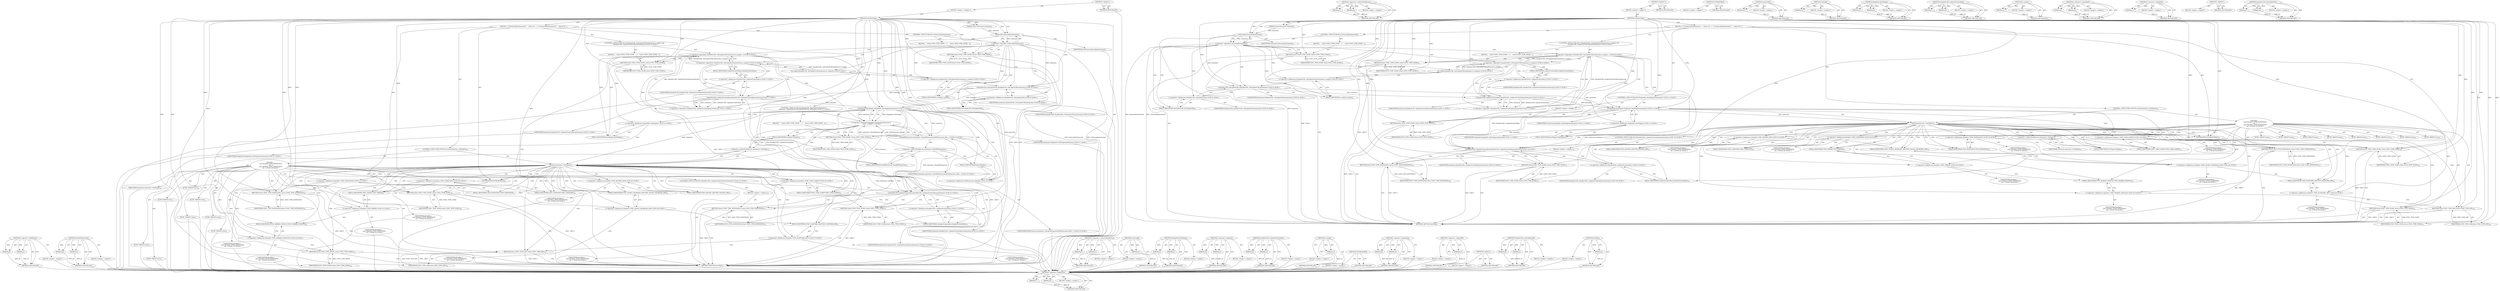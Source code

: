digraph "GetType" {
vulnerable_141 [label=<(METHOD,&lt;operator&gt;.fieldAccess)>];
vulnerable_142 [label=<(PARAM,p1)>];
vulnerable_143 [label=<(PARAM,p2)>];
vulnerable_144 [label=<(BLOCK,&lt;empty&gt;,&lt;empty&gt;)>];
vulnerable_145 [label=<(METHOD_RETURN,ANY)>];
vulnerable_165 [label=<(METHOD,&lt;operator&gt;.indirectFieldAccess)>];
vulnerable_166 [label=<(PARAM,p1)>];
vulnerable_167 [label=<(PARAM,p2)>];
vulnerable_168 [label=<(BLOCK,&lt;empty&gt;,&lt;empty&gt;)>];
vulnerable_169 [label=<(METHOD_RETURN,ANY)>];
vulnerable_6 [label=<(METHOD,&lt;global&gt;)<SUB>1</SUB>>];
vulnerable_7 [label=<(BLOCK,&lt;empty&gt;,&lt;empty&gt;)<SUB>1</SUB>>];
vulnerable_8 [label=<(METHOD,GetSyncType)<SUB>1</SUB>>];
vulnerable_9 [label=<(PARAM,const Extension* extension)<SUB>1</SUB>>];
vulnerable_10 [label=<(BLOCK,{
  if (!IsSyncable(extension)) {
    return SY...,{
  if (!IsSyncable(extension)) {
    return SY...)<SUB>1</SUB>>];
vulnerable_11 [label=<(CONTROL_STRUCTURE,IF,if (!IsSyncable(extension)))<SUB>2</SUB>>];
vulnerable_12 [label=<(&lt;operator&gt;.logicalNot,!IsSyncable(extension))<SUB>2</SUB>>];
vulnerable_13 [label=<(IsSyncable,IsSyncable(extension))<SUB>2</SUB>>];
vulnerable_14 [label=<(IDENTIFIER,extension,IsSyncable(extension))<SUB>2</SUB>>];
vulnerable_15 [label=<(BLOCK,{
    return SYNC_TYPE_NONE;
  },{
    return SYNC_TYPE_NONE;
  })<SUB>2</SUB>>];
vulnerable_16 [label=<(RETURN,return SYNC_TYPE_NONE;,return SYNC_TYPE_NONE;)<SUB>3</SUB>>];
vulnerable_17 [label=<(IDENTIFIER,SYNC_TYPE_NONE,return SYNC_TYPE_NONE;)<SUB>3</SUB>>];
vulnerable_18 [label="<(CONTROL_STRUCTURE,IF,if (!ManifestURL::GetUpdateURL(extension).is_empty() &amp;&amp;
      !ManifestURL::UpdatesFromGallery(extension)))<SUB>6</SUB>>"];
vulnerable_19 [label="<(&lt;operator&gt;.logicalAnd,!ManifestURL::GetUpdateURL(extension).is_empty(...)<SUB>6</SUB>>"];
vulnerable_20 [label="<(&lt;operator&gt;.logicalNot,!ManifestURL::GetUpdateURL(extension).is_empty())<SUB>6</SUB>>"];
vulnerable_21 [label="<(is_empty,ManifestURL::GetUpdateURL(extension).is_empty())<SUB>6</SUB>>"];
vulnerable_22 [label="<(&lt;operator&gt;.fieldAccess,ManifestURL::GetUpdateURL(extension).is_empty)<SUB>6</SUB>>"];
vulnerable_23 [label="<(ManifestURL.GetUpdateURL,ManifestURL::GetUpdateURL(extension))<SUB>6</SUB>>"];
vulnerable_24 [label="<(&lt;operator&gt;.fieldAccess,ManifestURL::GetUpdateURL)<SUB>6</SUB>>"];
vulnerable_25 [label="<(IDENTIFIER,ManifestURL,ManifestURL::GetUpdateURL(extension))<SUB>6</SUB>>"];
vulnerable_26 [label=<(FIELD_IDENTIFIER,GetUpdateURL,GetUpdateURL)<SUB>6</SUB>>];
vulnerable_27 [label="<(IDENTIFIER,extension,ManifestURL::GetUpdateURL(extension))<SUB>6</SUB>>"];
vulnerable_28 [label=<(FIELD_IDENTIFIER,is_empty,is_empty)<SUB>6</SUB>>];
vulnerable_29 [label="<(&lt;operator&gt;.logicalNot,!ManifestURL::UpdatesFromGallery(extension))<SUB>7</SUB>>"];
vulnerable_30 [label="<(ManifestURL.UpdatesFromGallery,ManifestURL::UpdatesFromGallery(extension))<SUB>7</SUB>>"];
vulnerable_31 [label="<(&lt;operator&gt;.fieldAccess,ManifestURL::UpdatesFromGallery)<SUB>7</SUB>>"];
vulnerable_32 [label="<(IDENTIFIER,ManifestURL,ManifestURL::UpdatesFromGallery(extension))<SUB>7</SUB>>"];
vulnerable_33 [label=<(FIELD_IDENTIFIER,UpdatesFromGallery,UpdatesFromGallery)<SUB>7</SUB>>];
vulnerable_34 [label="<(IDENTIFIER,extension,ManifestURL::UpdatesFromGallery(extension))<SUB>7</SUB>>"];
vulnerable_35 [label=<(BLOCK,{
    return SYNC_TYPE_NONE;
  },{
    return SYNC_TYPE_NONE;
  })<SUB>7</SUB>>];
vulnerable_36 [label=<(RETURN,return SYNC_TYPE_NONE;,return SYNC_TYPE_NONE;)<SUB>8</SUB>>];
vulnerable_37 [label=<(IDENTIFIER,SYNC_TYPE_NONE,return SYNC_TYPE_NONE;)<SUB>8</SUB>>];
vulnerable_38 [label="<(CONTROL_STRUCTURE,IF,if (PluginInfo::HasPlugins(extension)))<SUB>11</SUB>>"];
vulnerable_39 [label="<(PluginInfo.HasPlugins,PluginInfo::HasPlugins(extension))<SUB>11</SUB>>"];
vulnerable_40 [label="<(&lt;operator&gt;.fieldAccess,PluginInfo::HasPlugins)<SUB>11</SUB>>"];
vulnerable_41 [label="<(IDENTIFIER,PluginInfo,PluginInfo::HasPlugins(extension))<SUB>11</SUB>>"];
vulnerable_42 [label=<(FIELD_IDENTIFIER,HasPlugins,HasPlugins)<SUB>11</SUB>>];
vulnerable_43 [label="<(IDENTIFIER,extension,PluginInfo::HasPlugins(extension))<SUB>11</SUB>>"];
vulnerable_44 [label=<(BLOCK,&lt;empty&gt;,&lt;empty&gt;)<SUB>12</SUB>>];
vulnerable_45 [label=<(RETURN,return SYNC_TYPE_NONE;,return SYNC_TYPE_NONE;)<SUB>12</SUB>>];
vulnerable_46 [label=<(IDENTIFIER,SYNC_TYPE_NONE,return SYNC_TYPE_NONE;)<SUB>12</SUB>>];
vulnerable_47 [label=<(CONTROL_STRUCTURE,SWITCH,switch(extension-&gt;GetType()))<SUB>14</SUB>>];
vulnerable_48 [label=<(GetType,extension-&gt;GetType())<SUB>14</SUB>>];
vulnerable_49 [label=<(&lt;operator&gt;.indirectFieldAccess,extension-&gt;GetType)<SUB>14</SUB>>];
vulnerable_50 [label=<(IDENTIFIER,extension,extension-&gt;GetType())<SUB>14</SUB>>];
vulnerable_51 [label=<(FIELD_IDENTIFIER,GetType,GetType)<SUB>14</SUB>>];
vulnerable_52 [label="<(BLOCK,{
     case Manifest::TYPE_EXTENSION:
      ret...,{
     case Manifest::TYPE_EXTENSION:
      ret...)<SUB>14</SUB>>"];
vulnerable_53 [label=<(JUMP_TARGET,case)<SUB>15</SUB>>];
vulnerable_54 [label="<(&lt;operator&gt;.fieldAccess,Manifest::TYPE_EXTENSION)<SUB>15</SUB>>"];
vulnerable_55 [label="<(IDENTIFIER,Manifest,{
     case Manifest::TYPE_EXTENSION:
      ret...)<SUB>15</SUB>>"];
vulnerable_56 [label=<(FIELD_IDENTIFIER,TYPE_EXTENSION,TYPE_EXTENSION)<SUB>15</SUB>>];
vulnerable_57 [label=<(RETURN,return SYNC_TYPE_EXTENSION;,return SYNC_TYPE_EXTENSION;)<SUB>16</SUB>>];
vulnerable_58 [label=<(IDENTIFIER,SYNC_TYPE_EXTENSION,return SYNC_TYPE_EXTENSION;)<SUB>16</SUB>>];
vulnerable_59 [label=<(JUMP_TARGET,case)<SUB>18</SUB>>];
vulnerable_60 [label="<(&lt;operator&gt;.fieldAccess,Manifest::TYPE_USER_SCRIPT)<SUB>18</SUB>>"];
vulnerable_61 [label="<(IDENTIFIER,Manifest,{
     case Manifest::TYPE_EXTENSION:
      ret...)<SUB>18</SUB>>"];
vulnerable_62 [label=<(FIELD_IDENTIFIER,TYPE_USER_SCRIPT,TYPE_USER_SCRIPT)<SUB>18</SUB>>];
vulnerable_63 [label="<(CONTROL_STRUCTURE,IF,if (ManifestURL::UpdatesFromGallery(extension)))<SUB>19</SUB>>"];
vulnerable_64 [label="<(ManifestURL.UpdatesFromGallery,ManifestURL::UpdatesFromGallery(extension))<SUB>19</SUB>>"];
vulnerable_65 [label="<(&lt;operator&gt;.fieldAccess,ManifestURL::UpdatesFromGallery)<SUB>19</SUB>>"];
vulnerable_66 [label="<(IDENTIFIER,ManifestURL,ManifestURL::UpdatesFromGallery(extension))<SUB>19</SUB>>"];
vulnerable_67 [label=<(FIELD_IDENTIFIER,UpdatesFromGallery,UpdatesFromGallery)<SUB>19</SUB>>];
vulnerable_68 [label="<(IDENTIFIER,extension,ManifestURL::UpdatesFromGallery(extension))<SUB>19</SUB>>"];
vulnerable_69 [label=<(BLOCK,&lt;empty&gt;,&lt;empty&gt;)<SUB>20</SUB>>];
vulnerable_70 [label=<(RETURN,return SYNC_TYPE_EXTENSION;,return SYNC_TYPE_EXTENSION;)<SUB>20</SUB>>];
vulnerable_71 [label=<(IDENTIFIER,SYNC_TYPE_EXTENSION,return SYNC_TYPE_EXTENSION;)<SUB>20</SUB>>];
vulnerable_72 [label=<(RETURN,return SYNC_TYPE_NONE;,return SYNC_TYPE_NONE;)<SUB>21</SUB>>];
vulnerable_73 [label=<(IDENTIFIER,SYNC_TYPE_NONE,return SYNC_TYPE_NONE;)<SUB>21</SUB>>];
vulnerable_74 [label=<(JUMP_TARGET,case)<SUB>23</SUB>>];
vulnerable_75 [label="<(&lt;operator&gt;.fieldAccess,Manifest::TYPE_HOSTED_APP)<SUB>23</SUB>>"];
vulnerable_76 [label="<(IDENTIFIER,Manifest,{
     case Manifest::TYPE_EXTENSION:
      ret...)<SUB>23</SUB>>"];
vulnerable_77 [label=<(FIELD_IDENTIFIER,TYPE_HOSTED_APP,TYPE_HOSTED_APP)<SUB>23</SUB>>];
vulnerable_78 [label=<(JUMP_TARGET,case)<SUB>24</SUB>>];
vulnerable_79 [label="<(&lt;operator&gt;.fieldAccess,Manifest::TYPE_LEGACY_PACKAGED_APP)<SUB>24</SUB>>"];
vulnerable_80 [label="<(IDENTIFIER,Manifest,{
     case Manifest::TYPE_EXTENSION:
      ret...)<SUB>24</SUB>>"];
vulnerable_81 [label=<(FIELD_IDENTIFIER,TYPE_LEGACY_PACKAGED_APP,TYPE_LEGACY_PACKAGED_APP)<SUB>24</SUB>>];
vulnerable_82 [label=<(JUMP_TARGET,case)<SUB>25</SUB>>];
vulnerable_83 [label="<(&lt;operator&gt;.fieldAccess,Manifest::TYPE_PLATFORM_APP)<SUB>25</SUB>>"];
vulnerable_84 [label="<(IDENTIFIER,Manifest,{
     case Manifest::TYPE_EXTENSION:
      ret...)<SUB>25</SUB>>"];
vulnerable_85 [label=<(FIELD_IDENTIFIER,TYPE_PLATFORM_APP,TYPE_PLATFORM_APP)<SUB>25</SUB>>];
vulnerable_86 [label=<(RETURN,return SYNC_TYPE_APP;,return SYNC_TYPE_APP;)<SUB>26</SUB>>];
vulnerable_87 [label=<(IDENTIFIER,SYNC_TYPE_APP,return SYNC_TYPE_APP;)<SUB>26</SUB>>];
vulnerable_88 [label=<(JUMP_TARGET,case)<SUB>28</SUB>>];
vulnerable_89 [label="<(&lt;operator&gt;.fieldAccess,Manifest::TYPE_UNKNOWN)<SUB>28</SUB>>"];
vulnerable_90 [label="<(IDENTIFIER,Manifest,{
     case Manifest::TYPE_EXTENSION:
      ret...)<SUB>28</SUB>>"];
vulnerable_91 [label=<(FIELD_IDENTIFIER,TYPE_UNKNOWN,TYPE_UNKNOWN)<SUB>28</SUB>>];
vulnerable_92 [label=<(JUMP_TARGET,case)<SUB>29</SUB>>];
vulnerable_93 [label="<(&lt;operator&gt;.fieldAccess,Manifest::TYPE_THEME)<SUB>29</SUB>>"];
vulnerable_94 [label="<(IDENTIFIER,Manifest,{
     case Manifest::TYPE_EXTENSION:
      ret...)<SUB>29</SUB>>"];
vulnerable_95 [label=<(FIELD_IDENTIFIER,TYPE_THEME,TYPE_THEME)<SUB>29</SUB>>];
vulnerable_96 [label=<(JUMP_TARGET,case)<SUB>30</SUB>>];
vulnerable_97 [label="<(&lt;operator&gt;.fieldAccess,Manifest::TYPE_SHARED_MODULE)<SUB>30</SUB>>"];
vulnerable_98 [label="<(IDENTIFIER,Manifest,{
     case Manifest::TYPE_EXTENSION:
      ret...)<SUB>30</SUB>>"];
vulnerable_99 [label=<(FIELD_IDENTIFIER,TYPE_SHARED_MODULE,TYPE_SHARED_MODULE)<SUB>30</SUB>>];
vulnerable_100 [label=<(RETURN,return SYNC_TYPE_NONE;,return SYNC_TYPE_NONE;)<SUB>31</SUB>>];
vulnerable_101 [label=<(IDENTIFIER,SYNC_TYPE_NONE,return SYNC_TYPE_NONE;)<SUB>31</SUB>>];
vulnerable_102 [label=<(NOTREACHED,NOTREACHED())<SUB>33</SUB>>];
vulnerable_103 [label=<(RETURN,return SYNC_TYPE_NONE;,return SYNC_TYPE_NONE;)<SUB>34</SUB>>];
vulnerable_104 [label=<(IDENTIFIER,SYNC_TYPE_NONE,return SYNC_TYPE_NONE;)<SUB>34</SUB>>];
vulnerable_105 [label=<(METHOD_RETURN,SyncType)<SUB>1</SUB>>];
vulnerable_107 [label=<(METHOD_RETURN,ANY)<SUB>1</SUB>>];
vulnerable_170 [label=<(METHOD,NOTREACHED)>];
vulnerable_171 [label=<(BLOCK,&lt;empty&gt;,&lt;empty&gt;)>];
vulnerable_172 [label=<(METHOD_RETURN,ANY)>];
vulnerable_128 [label=<(METHOD,IsSyncable)>];
vulnerable_129 [label=<(PARAM,p1)>];
vulnerable_130 [label=<(BLOCK,&lt;empty&gt;,&lt;empty&gt;)>];
vulnerable_131 [label=<(METHOD_RETURN,ANY)>];
vulnerable_161 [label=<(METHOD,GetType)>];
vulnerable_162 [label=<(PARAM,p1)>];
vulnerable_163 [label=<(BLOCK,&lt;empty&gt;,&lt;empty&gt;)>];
vulnerable_164 [label=<(METHOD_RETURN,ANY)>];
vulnerable_156 [label=<(METHOD,PluginInfo.HasPlugins)>];
vulnerable_157 [label=<(PARAM,p1)>];
vulnerable_158 [label=<(PARAM,p2)>];
vulnerable_159 [label=<(BLOCK,&lt;empty&gt;,&lt;empty&gt;)>];
vulnerable_160 [label=<(METHOD_RETURN,ANY)>];
vulnerable_151 [label=<(METHOD,ManifestURL.UpdatesFromGallery)>];
vulnerable_152 [label=<(PARAM,p1)>];
vulnerable_153 [label=<(PARAM,p2)>];
vulnerable_154 [label=<(BLOCK,&lt;empty&gt;,&lt;empty&gt;)>];
vulnerable_155 [label=<(METHOD_RETURN,ANY)>];
vulnerable_137 [label=<(METHOD,is_empty)>];
vulnerable_138 [label=<(PARAM,p1)>];
vulnerable_139 [label=<(BLOCK,&lt;empty&gt;,&lt;empty&gt;)>];
vulnerable_140 [label=<(METHOD_RETURN,ANY)>];
vulnerable_132 [label=<(METHOD,&lt;operator&gt;.logicalAnd)>];
vulnerable_133 [label=<(PARAM,p1)>];
vulnerable_134 [label=<(PARAM,p2)>];
vulnerable_135 [label=<(BLOCK,&lt;empty&gt;,&lt;empty&gt;)>];
vulnerable_136 [label=<(METHOD_RETURN,ANY)>];
vulnerable_124 [label=<(METHOD,&lt;operator&gt;.logicalNot)>];
vulnerable_125 [label=<(PARAM,p1)>];
vulnerable_126 [label=<(BLOCK,&lt;empty&gt;,&lt;empty&gt;)>];
vulnerable_127 [label=<(METHOD_RETURN,ANY)>];
vulnerable_118 [label=<(METHOD,&lt;global&gt;)<SUB>1</SUB>>];
vulnerable_119 [label=<(BLOCK,&lt;empty&gt;,&lt;empty&gt;)>];
vulnerable_120 [label=<(METHOD_RETURN,ANY)>];
vulnerable_146 [label=<(METHOD,ManifestURL.GetUpdateURL)>];
vulnerable_147 [label=<(PARAM,p1)>];
vulnerable_148 [label=<(PARAM,p2)>];
vulnerable_149 [label=<(BLOCK,&lt;empty&gt;,&lt;empty&gt;)>];
vulnerable_150 [label=<(METHOD_RETURN,ANY)>];
fixed_149 [label=<(METHOD,&lt;operator&gt;.fieldAccess)>];
fixed_150 [label=<(PARAM,p1)>];
fixed_151 [label=<(PARAM,p2)>];
fixed_152 [label=<(BLOCK,&lt;empty&gt;,&lt;empty&gt;)>];
fixed_153 [label=<(METHOD_RETURN,ANY)>];
fixed_174 [label=<(METHOD,HasAPIPermission)>];
fixed_175 [label=<(PARAM,p1)>];
fixed_176 [label=<(PARAM,p2)>];
fixed_177 [label=<(BLOCK,&lt;empty&gt;,&lt;empty&gt;)>];
fixed_178 [label=<(METHOD_RETURN,ANY)>];
fixed_6 [label=<(METHOD,&lt;global&gt;)<SUB>1</SUB>>];
fixed_7 [label=<(BLOCK,&lt;empty&gt;,&lt;empty&gt;)<SUB>1</SUB>>];
fixed_8 [label=<(METHOD,GetSyncType)<SUB>1</SUB>>];
fixed_9 [label=<(PARAM,const Extension* extension)<SUB>1</SUB>>];
fixed_10 [label=<(BLOCK,{
  if (!IsSyncable(extension)) {
    return SY...,{
  if (!IsSyncable(extension)) {
    return SY...)<SUB>1</SUB>>];
fixed_11 [label=<(CONTROL_STRUCTURE,IF,if (!IsSyncable(extension)))<SUB>2</SUB>>];
fixed_12 [label=<(&lt;operator&gt;.logicalNot,!IsSyncable(extension))<SUB>2</SUB>>];
fixed_13 [label=<(IsSyncable,IsSyncable(extension))<SUB>2</SUB>>];
fixed_14 [label=<(IDENTIFIER,extension,IsSyncable(extension))<SUB>2</SUB>>];
fixed_15 [label=<(BLOCK,{
    return SYNC_TYPE_NONE;
  },{
    return SYNC_TYPE_NONE;
  })<SUB>2</SUB>>];
fixed_16 [label=<(RETURN,return SYNC_TYPE_NONE;,return SYNC_TYPE_NONE;)<SUB>3</SUB>>];
fixed_17 [label=<(IDENTIFIER,SYNC_TYPE_NONE,return SYNC_TYPE_NONE;)<SUB>3</SUB>>];
fixed_18 [label="<(CONTROL_STRUCTURE,IF,if (!ManifestURL::GetUpdateURL(extension).is_empty() &amp;&amp;
      !ManifestURL::UpdatesFromGallery(extension)))<SUB>6</SUB>>"];
fixed_19 [label="<(&lt;operator&gt;.logicalAnd,!ManifestURL::GetUpdateURL(extension).is_empty(...)<SUB>6</SUB>>"];
fixed_20 [label="<(&lt;operator&gt;.logicalNot,!ManifestURL::GetUpdateURL(extension).is_empty())<SUB>6</SUB>>"];
fixed_21 [label="<(is_empty,ManifestURL::GetUpdateURL(extension).is_empty())<SUB>6</SUB>>"];
fixed_22 [label="<(&lt;operator&gt;.fieldAccess,ManifestURL::GetUpdateURL(extension).is_empty)<SUB>6</SUB>>"];
fixed_23 [label="<(ManifestURL.GetUpdateURL,ManifestURL::GetUpdateURL(extension))<SUB>6</SUB>>"];
fixed_24 [label="<(&lt;operator&gt;.fieldAccess,ManifestURL::GetUpdateURL)<SUB>6</SUB>>"];
fixed_25 [label="<(IDENTIFIER,ManifestURL,ManifestURL::GetUpdateURL(extension))<SUB>6</SUB>>"];
fixed_26 [label=<(FIELD_IDENTIFIER,GetUpdateURL,GetUpdateURL)<SUB>6</SUB>>];
fixed_27 [label="<(IDENTIFIER,extension,ManifestURL::GetUpdateURL(extension))<SUB>6</SUB>>"];
fixed_28 [label=<(FIELD_IDENTIFIER,is_empty,is_empty)<SUB>6</SUB>>];
fixed_29 [label="<(&lt;operator&gt;.logicalNot,!ManifestURL::UpdatesFromGallery(extension))<SUB>7</SUB>>"];
fixed_30 [label="<(ManifestURL.UpdatesFromGallery,ManifestURL::UpdatesFromGallery(extension))<SUB>7</SUB>>"];
fixed_31 [label="<(&lt;operator&gt;.fieldAccess,ManifestURL::UpdatesFromGallery)<SUB>7</SUB>>"];
fixed_32 [label="<(IDENTIFIER,ManifestURL,ManifestURL::UpdatesFromGallery(extension))<SUB>7</SUB>>"];
fixed_33 [label=<(FIELD_IDENTIFIER,UpdatesFromGallery,UpdatesFromGallery)<SUB>7</SUB>>];
fixed_34 [label="<(IDENTIFIER,extension,ManifestURL::UpdatesFromGallery(extension))<SUB>7</SUB>>"];
fixed_35 [label=<(BLOCK,{
    return SYNC_TYPE_NONE;
  },{
    return SYNC_TYPE_NONE;
  })<SUB>7</SUB>>];
fixed_36 [label=<(RETURN,return SYNC_TYPE_NONE;,return SYNC_TYPE_NONE;)<SUB>8</SUB>>];
fixed_37 [label=<(IDENTIFIER,SYNC_TYPE_NONE,return SYNC_TYPE_NONE;)<SUB>8</SUB>>];
fixed_38 [label="<(CONTROL_STRUCTURE,IF,if (PluginInfo::HasPlugins(extension) ||
      extension-&gt;HasAPIPermission(APIPermission::kPlugin)))<SUB>11</SUB>>"];
fixed_39 [label="<(&lt;operator&gt;.logicalOr,PluginInfo::HasPlugins(extension) ||
      exte...)<SUB>11</SUB>>"];
fixed_40 [label="<(PluginInfo.HasPlugins,PluginInfo::HasPlugins(extension))<SUB>11</SUB>>"];
fixed_41 [label="<(&lt;operator&gt;.fieldAccess,PluginInfo::HasPlugins)<SUB>11</SUB>>"];
fixed_42 [label="<(IDENTIFIER,PluginInfo,PluginInfo::HasPlugins(extension))<SUB>11</SUB>>"];
fixed_43 [label=<(FIELD_IDENTIFIER,HasPlugins,HasPlugins)<SUB>11</SUB>>];
fixed_44 [label="<(IDENTIFIER,extension,PluginInfo::HasPlugins(extension))<SUB>11</SUB>>"];
fixed_45 [label="<(HasAPIPermission,extension-&gt;HasAPIPermission(APIPermission::kPlu...)<SUB>12</SUB>>"];
fixed_46 [label=<(&lt;operator&gt;.indirectFieldAccess,extension-&gt;HasAPIPermission)<SUB>12</SUB>>];
fixed_47 [label="<(IDENTIFIER,extension,extension-&gt;HasAPIPermission(APIPermission::kPlu...)<SUB>12</SUB>>"];
fixed_48 [label=<(FIELD_IDENTIFIER,HasAPIPermission,HasAPIPermission)<SUB>12</SUB>>];
fixed_49 [label="<(&lt;operator&gt;.fieldAccess,APIPermission::kPlugin)<SUB>12</SUB>>"];
fixed_50 [label="<(IDENTIFIER,APIPermission,extension-&gt;HasAPIPermission(APIPermission::kPlu...)<SUB>12</SUB>>"];
fixed_51 [label=<(FIELD_IDENTIFIER,kPlugin,kPlugin)<SUB>12</SUB>>];
fixed_52 [label=<(BLOCK,{
     return SYNC_TYPE_NONE;
  },{
     return SYNC_TYPE_NONE;
  })<SUB>12</SUB>>];
fixed_53 [label=<(RETURN,return SYNC_TYPE_NONE;,return SYNC_TYPE_NONE;)<SUB>13</SUB>>];
fixed_54 [label=<(IDENTIFIER,SYNC_TYPE_NONE,return SYNC_TYPE_NONE;)<SUB>13</SUB>>];
fixed_55 [label=<(CONTROL_STRUCTURE,SWITCH,switch(extension-&gt;GetType()))<SUB>16</SUB>>];
fixed_56 [label=<(GetType,extension-&gt;GetType())<SUB>16</SUB>>];
fixed_57 [label=<(&lt;operator&gt;.indirectFieldAccess,extension-&gt;GetType)<SUB>16</SUB>>];
fixed_58 [label=<(IDENTIFIER,extension,extension-&gt;GetType())<SUB>16</SUB>>];
fixed_59 [label=<(FIELD_IDENTIFIER,GetType,GetType)<SUB>16</SUB>>];
fixed_60 [label="<(BLOCK,{
     case Manifest::TYPE_EXTENSION:
      ret...,{
     case Manifest::TYPE_EXTENSION:
      ret...)<SUB>16</SUB>>"];
fixed_61 [label=<(JUMP_TARGET,case)<SUB>17</SUB>>];
fixed_62 [label="<(&lt;operator&gt;.fieldAccess,Manifest::TYPE_EXTENSION)<SUB>17</SUB>>"];
fixed_63 [label="<(IDENTIFIER,Manifest,{
     case Manifest::TYPE_EXTENSION:
      ret...)<SUB>17</SUB>>"];
fixed_64 [label=<(FIELD_IDENTIFIER,TYPE_EXTENSION,TYPE_EXTENSION)<SUB>17</SUB>>];
fixed_65 [label=<(RETURN,return SYNC_TYPE_EXTENSION;,return SYNC_TYPE_EXTENSION;)<SUB>18</SUB>>];
fixed_66 [label=<(IDENTIFIER,SYNC_TYPE_EXTENSION,return SYNC_TYPE_EXTENSION;)<SUB>18</SUB>>];
fixed_67 [label=<(JUMP_TARGET,case)<SUB>20</SUB>>];
fixed_68 [label="<(&lt;operator&gt;.fieldAccess,Manifest::TYPE_USER_SCRIPT)<SUB>20</SUB>>"];
fixed_69 [label="<(IDENTIFIER,Manifest,{
     case Manifest::TYPE_EXTENSION:
      ret...)<SUB>20</SUB>>"];
fixed_70 [label=<(FIELD_IDENTIFIER,TYPE_USER_SCRIPT,TYPE_USER_SCRIPT)<SUB>20</SUB>>];
fixed_71 [label="<(CONTROL_STRUCTURE,IF,if (ManifestURL::UpdatesFromGallery(extension)))<SUB>21</SUB>>"];
fixed_72 [label="<(ManifestURL.UpdatesFromGallery,ManifestURL::UpdatesFromGallery(extension))<SUB>21</SUB>>"];
fixed_73 [label="<(&lt;operator&gt;.fieldAccess,ManifestURL::UpdatesFromGallery)<SUB>21</SUB>>"];
fixed_74 [label="<(IDENTIFIER,ManifestURL,ManifestURL::UpdatesFromGallery(extension))<SUB>21</SUB>>"];
fixed_75 [label=<(FIELD_IDENTIFIER,UpdatesFromGallery,UpdatesFromGallery)<SUB>21</SUB>>];
fixed_76 [label="<(IDENTIFIER,extension,ManifestURL::UpdatesFromGallery(extension))<SUB>21</SUB>>"];
fixed_77 [label=<(BLOCK,&lt;empty&gt;,&lt;empty&gt;)<SUB>22</SUB>>];
fixed_78 [label=<(RETURN,return SYNC_TYPE_EXTENSION;,return SYNC_TYPE_EXTENSION;)<SUB>22</SUB>>];
fixed_79 [label=<(IDENTIFIER,SYNC_TYPE_EXTENSION,return SYNC_TYPE_EXTENSION;)<SUB>22</SUB>>];
fixed_80 [label=<(RETURN,return SYNC_TYPE_NONE;,return SYNC_TYPE_NONE;)<SUB>23</SUB>>];
fixed_81 [label=<(IDENTIFIER,SYNC_TYPE_NONE,return SYNC_TYPE_NONE;)<SUB>23</SUB>>];
fixed_82 [label=<(JUMP_TARGET,case)<SUB>25</SUB>>];
fixed_83 [label="<(&lt;operator&gt;.fieldAccess,Manifest::TYPE_HOSTED_APP)<SUB>25</SUB>>"];
fixed_84 [label="<(IDENTIFIER,Manifest,{
     case Manifest::TYPE_EXTENSION:
      ret...)<SUB>25</SUB>>"];
fixed_85 [label=<(FIELD_IDENTIFIER,TYPE_HOSTED_APP,TYPE_HOSTED_APP)<SUB>25</SUB>>];
fixed_86 [label=<(JUMP_TARGET,case)<SUB>26</SUB>>];
fixed_87 [label="<(&lt;operator&gt;.fieldAccess,Manifest::TYPE_LEGACY_PACKAGED_APP)<SUB>26</SUB>>"];
fixed_88 [label="<(IDENTIFIER,Manifest,{
     case Manifest::TYPE_EXTENSION:
      ret...)<SUB>26</SUB>>"];
fixed_89 [label=<(FIELD_IDENTIFIER,TYPE_LEGACY_PACKAGED_APP,TYPE_LEGACY_PACKAGED_APP)<SUB>26</SUB>>];
fixed_90 [label=<(JUMP_TARGET,case)<SUB>27</SUB>>];
fixed_91 [label="<(&lt;operator&gt;.fieldAccess,Manifest::TYPE_PLATFORM_APP)<SUB>27</SUB>>"];
fixed_92 [label="<(IDENTIFIER,Manifest,{
     case Manifest::TYPE_EXTENSION:
      ret...)<SUB>27</SUB>>"];
fixed_93 [label=<(FIELD_IDENTIFIER,TYPE_PLATFORM_APP,TYPE_PLATFORM_APP)<SUB>27</SUB>>];
fixed_94 [label=<(RETURN,return SYNC_TYPE_APP;,return SYNC_TYPE_APP;)<SUB>28</SUB>>];
fixed_95 [label=<(IDENTIFIER,SYNC_TYPE_APP,return SYNC_TYPE_APP;)<SUB>28</SUB>>];
fixed_96 [label=<(JUMP_TARGET,case)<SUB>30</SUB>>];
fixed_97 [label="<(&lt;operator&gt;.fieldAccess,Manifest::TYPE_UNKNOWN)<SUB>30</SUB>>"];
fixed_98 [label="<(IDENTIFIER,Manifest,{
     case Manifest::TYPE_EXTENSION:
      ret...)<SUB>30</SUB>>"];
fixed_99 [label=<(FIELD_IDENTIFIER,TYPE_UNKNOWN,TYPE_UNKNOWN)<SUB>30</SUB>>];
fixed_100 [label=<(JUMP_TARGET,case)<SUB>31</SUB>>];
fixed_101 [label="<(&lt;operator&gt;.fieldAccess,Manifest::TYPE_THEME)<SUB>31</SUB>>"];
fixed_102 [label="<(IDENTIFIER,Manifest,{
     case Manifest::TYPE_EXTENSION:
      ret...)<SUB>31</SUB>>"];
fixed_103 [label=<(FIELD_IDENTIFIER,TYPE_THEME,TYPE_THEME)<SUB>31</SUB>>];
fixed_104 [label=<(JUMP_TARGET,case)<SUB>32</SUB>>];
fixed_105 [label="<(&lt;operator&gt;.fieldAccess,Manifest::TYPE_SHARED_MODULE)<SUB>32</SUB>>"];
fixed_106 [label="<(IDENTIFIER,Manifest,{
     case Manifest::TYPE_EXTENSION:
      ret...)<SUB>32</SUB>>"];
fixed_107 [label=<(FIELD_IDENTIFIER,TYPE_SHARED_MODULE,TYPE_SHARED_MODULE)<SUB>32</SUB>>];
fixed_108 [label=<(RETURN,return SYNC_TYPE_NONE;,return SYNC_TYPE_NONE;)<SUB>33</SUB>>];
fixed_109 [label=<(IDENTIFIER,SYNC_TYPE_NONE,return SYNC_TYPE_NONE;)<SUB>33</SUB>>];
fixed_110 [label=<(NOTREACHED,NOTREACHED())<SUB>35</SUB>>];
fixed_111 [label=<(RETURN,return SYNC_TYPE_NONE;,return SYNC_TYPE_NONE;)<SUB>36</SUB>>];
fixed_112 [label=<(IDENTIFIER,SYNC_TYPE_NONE,return SYNC_TYPE_NONE;)<SUB>36</SUB>>];
fixed_113 [label=<(METHOD_RETURN,SyncType)<SUB>1</SUB>>];
fixed_115 [label=<(METHOD_RETURN,ANY)<SUB>1</SUB>>];
fixed_179 [label=<(METHOD,&lt;operator&gt;.indirectFieldAccess)>];
fixed_180 [label=<(PARAM,p1)>];
fixed_181 [label=<(PARAM,p2)>];
fixed_182 [label=<(BLOCK,&lt;empty&gt;,&lt;empty&gt;)>];
fixed_183 [label=<(METHOD_RETURN,ANY)>];
fixed_136 [label=<(METHOD,IsSyncable)>];
fixed_137 [label=<(PARAM,p1)>];
fixed_138 [label=<(BLOCK,&lt;empty&gt;,&lt;empty&gt;)>];
fixed_139 [label=<(METHOD_RETURN,ANY)>];
fixed_169 [label=<(METHOD,PluginInfo.HasPlugins)>];
fixed_170 [label=<(PARAM,p1)>];
fixed_171 [label=<(PARAM,p2)>];
fixed_172 [label=<(BLOCK,&lt;empty&gt;,&lt;empty&gt;)>];
fixed_173 [label=<(METHOD_RETURN,ANY)>];
fixed_164 [label=<(METHOD,&lt;operator&gt;.logicalOr)>];
fixed_165 [label=<(PARAM,p1)>];
fixed_166 [label=<(PARAM,p2)>];
fixed_167 [label=<(BLOCK,&lt;empty&gt;,&lt;empty&gt;)>];
fixed_168 [label=<(METHOD_RETURN,ANY)>];
fixed_159 [label=<(METHOD,ManifestURL.UpdatesFromGallery)>];
fixed_160 [label=<(PARAM,p1)>];
fixed_161 [label=<(PARAM,p2)>];
fixed_162 [label=<(BLOCK,&lt;empty&gt;,&lt;empty&gt;)>];
fixed_163 [label=<(METHOD_RETURN,ANY)>];
fixed_145 [label=<(METHOD,is_empty)>];
fixed_146 [label=<(PARAM,p1)>];
fixed_147 [label=<(BLOCK,&lt;empty&gt;,&lt;empty&gt;)>];
fixed_148 [label=<(METHOD_RETURN,ANY)>];
fixed_188 [label=<(METHOD,NOTREACHED)>];
fixed_189 [label=<(BLOCK,&lt;empty&gt;,&lt;empty&gt;)>];
fixed_190 [label=<(METHOD_RETURN,ANY)>];
fixed_140 [label=<(METHOD,&lt;operator&gt;.logicalAnd)>];
fixed_141 [label=<(PARAM,p1)>];
fixed_142 [label=<(PARAM,p2)>];
fixed_143 [label=<(BLOCK,&lt;empty&gt;,&lt;empty&gt;)>];
fixed_144 [label=<(METHOD_RETURN,ANY)>];
fixed_132 [label=<(METHOD,&lt;operator&gt;.logicalNot)>];
fixed_133 [label=<(PARAM,p1)>];
fixed_134 [label=<(BLOCK,&lt;empty&gt;,&lt;empty&gt;)>];
fixed_135 [label=<(METHOD_RETURN,ANY)>];
fixed_126 [label=<(METHOD,&lt;global&gt;)<SUB>1</SUB>>];
fixed_127 [label=<(BLOCK,&lt;empty&gt;,&lt;empty&gt;)>];
fixed_128 [label=<(METHOD_RETURN,ANY)>];
fixed_154 [label=<(METHOD,ManifestURL.GetUpdateURL)>];
fixed_155 [label=<(PARAM,p1)>];
fixed_156 [label=<(PARAM,p2)>];
fixed_157 [label=<(BLOCK,&lt;empty&gt;,&lt;empty&gt;)>];
fixed_158 [label=<(METHOD_RETURN,ANY)>];
fixed_184 [label=<(METHOD,GetType)>];
fixed_185 [label=<(PARAM,p1)>];
fixed_186 [label=<(BLOCK,&lt;empty&gt;,&lt;empty&gt;)>];
fixed_187 [label=<(METHOD_RETURN,ANY)>];
vulnerable_141 -> vulnerable_142  [key=0, label="AST: "];
vulnerable_141 -> vulnerable_142  [key=1, label="DDG: "];
vulnerable_141 -> vulnerable_144  [key=0, label="AST: "];
vulnerable_141 -> vulnerable_143  [key=0, label="AST: "];
vulnerable_141 -> vulnerable_143  [key=1, label="DDG: "];
vulnerable_141 -> vulnerable_145  [key=0, label="AST: "];
vulnerable_141 -> vulnerable_145  [key=1, label="CFG: "];
vulnerable_142 -> vulnerable_145  [key=0, label="DDG: p1"];
vulnerable_143 -> vulnerable_145  [key=0, label="DDG: p2"];
vulnerable_165 -> vulnerable_166  [key=0, label="AST: "];
vulnerable_165 -> vulnerable_166  [key=1, label="DDG: "];
vulnerable_165 -> vulnerable_168  [key=0, label="AST: "];
vulnerable_165 -> vulnerable_167  [key=0, label="AST: "];
vulnerable_165 -> vulnerable_167  [key=1, label="DDG: "];
vulnerable_165 -> vulnerable_169  [key=0, label="AST: "];
vulnerable_165 -> vulnerable_169  [key=1, label="CFG: "];
vulnerable_166 -> vulnerable_169  [key=0, label="DDG: p1"];
vulnerable_167 -> vulnerable_169  [key=0, label="DDG: p2"];
vulnerable_6 -> vulnerable_7  [key=0, label="AST: "];
vulnerable_6 -> vulnerable_107  [key=0, label="AST: "];
vulnerable_6 -> vulnerable_107  [key=1, label="CFG: "];
vulnerable_7 -> vulnerable_8  [key=0, label="AST: "];
vulnerable_8 -> vulnerable_9  [key=0, label="AST: "];
vulnerable_8 -> vulnerable_9  [key=1, label="DDG: "];
vulnerable_8 -> vulnerable_10  [key=0, label="AST: "];
vulnerable_8 -> vulnerable_105  [key=0, label="AST: "];
vulnerable_8 -> vulnerable_13  [key=0, label="CFG: "];
vulnerable_8 -> vulnerable_13  [key=1, label="DDG: "];
vulnerable_8 -> vulnerable_102  [key=0, label="DDG: "];
vulnerable_8 -> vulnerable_103  [key=0, label="DDG: "];
vulnerable_8 -> vulnerable_104  [key=0, label="DDG: "];
vulnerable_8 -> vulnerable_16  [key=0, label="DDG: "];
vulnerable_8 -> vulnerable_36  [key=0, label="DDG: "];
vulnerable_8 -> vulnerable_39  [key=0, label="DDG: "];
vulnerable_8 -> vulnerable_45  [key=0, label="DDG: "];
vulnerable_8 -> vulnerable_57  [key=0, label="DDG: "];
vulnerable_8 -> vulnerable_72  [key=0, label="DDG: "];
vulnerable_8 -> vulnerable_86  [key=0, label="DDG: "];
vulnerable_8 -> vulnerable_100  [key=0, label="DDG: "];
vulnerable_8 -> vulnerable_17  [key=0, label="DDG: "];
vulnerable_8 -> vulnerable_37  [key=0, label="DDG: "];
vulnerable_8 -> vulnerable_46  [key=0, label="DDG: "];
vulnerable_8 -> vulnerable_58  [key=0, label="DDG: "];
vulnerable_8 -> vulnerable_73  [key=0, label="DDG: "];
vulnerable_8 -> vulnerable_87  [key=0, label="DDG: "];
vulnerable_8 -> vulnerable_101  [key=0, label="DDG: "];
vulnerable_8 -> vulnerable_30  [key=0, label="DDG: "];
vulnerable_8 -> vulnerable_64  [key=0, label="DDG: "];
vulnerable_8 -> vulnerable_70  [key=0, label="DDG: "];
vulnerable_8 -> vulnerable_71  [key=0, label="DDG: "];
vulnerable_8 -> vulnerable_23  [key=0, label="DDG: "];
vulnerable_9 -> vulnerable_13  [key=0, label="DDG: extension"];
vulnerable_10 -> vulnerable_11  [key=0, label="AST: "];
vulnerable_10 -> vulnerable_18  [key=0, label="AST: "];
vulnerable_10 -> vulnerable_38  [key=0, label="AST: "];
vulnerable_10 -> vulnerable_47  [key=0, label="AST: "];
vulnerable_10 -> vulnerable_102  [key=0, label="AST: "];
vulnerable_10 -> vulnerable_103  [key=0, label="AST: "];
vulnerable_11 -> vulnerable_12  [key=0, label="AST: "];
vulnerable_11 -> vulnerable_15  [key=0, label="AST: "];
vulnerable_12 -> vulnerable_13  [key=0, label="AST: "];
vulnerable_12 -> vulnerable_16  [key=0, label="CFG: "];
vulnerable_12 -> vulnerable_16  [key=1, label="CDG: "];
vulnerable_12 -> vulnerable_26  [key=0, label="CFG: "];
vulnerable_12 -> vulnerable_26  [key=1, label="CDG: "];
vulnerable_12 -> vulnerable_105  [key=0, label="DDG: IsSyncable(extension)"];
vulnerable_12 -> vulnerable_105  [key=1, label="DDG: !IsSyncable(extension)"];
vulnerable_12 -> vulnerable_21  [key=0, label="CDG: "];
vulnerable_12 -> vulnerable_19  [key=0, label="CDG: "];
vulnerable_12 -> vulnerable_28  [key=0, label="CDG: "];
vulnerable_12 -> vulnerable_20  [key=0, label="CDG: "];
vulnerable_12 -> vulnerable_22  [key=0, label="CDG: "];
vulnerable_12 -> vulnerable_24  [key=0, label="CDG: "];
vulnerable_12 -> vulnerable_23  [key=0, label="CDG: "];
vulnerable_13 -> vulnerable_14  [key=0, label="AST: "];
vulnerable_13 -> vulnerable_12  [key=0, label="CFG: "];
vulnerable_13 -> vulnerable_12  [key=1, label="DDG: extension"];
vulnerable_13 -> vulnerable_105  [key=0, label="DDG: extension"];
vulnerable_13 -> vulnerable_23  [key=0, label="DDG: extension"];
vulnerable_15 -> vulnerable_16  [key=0, label="AST: "];
vulnerable_16 -> vulnerable_17  [key=0, label="AST: "];
vulnerable_16 -> vulnerable_105  [key=0, label="CFG: "];
vulnerable_16 -> vulnerable_105  [key=1, label="DDG: &lt;RET&gt;"];
vulnerable_17 -> vulnerable_16  [key=0, label="DDG: SYNC_TYPE_NONE"];
vulnerable_18 -> vulnerable_19  [key=0, label="AST: "];
vulnerable_18 -> vulnerable_35  [key=0, label="AST: "];
vulnerable_19 -> vulnerable_20  [key=0, label="AST: "];
vulnerable_19 -> vulnerable_29  [key=0, label="AST: "];
vulnerable_19 -> vulnerable_36  [key=0, label="CFG: "];
vulnerable_19 -> vulnerable_36  [key=1, label="CDG: "];
vulnerable_19 -> vulnerable_42  [key=0, label="CFG: "];
vulnerable_19 -> vulnerable_42  [key=1, label="CDG: "];
vulnerable_19 -> vulnerable_40  [key=0, label="CDG: "];
vulnerable_19 -> vulnerable_39  [key=0, label="CDG: "];
vulnerable_20 -> vulnerable_21  [key=0, label="AST: "];
vulnerable_20 -> vulnerable_19  [key=0, label="CFG: "];
vulnerable_20 -> vulnerable_19  [key=1, label="DDG: ManifestURL::GetUpdateURL(extension).is_empty()"];
vulnerable_20 -> vulnerable_33  [key=0, label="CFG: "];
vulnerable_20 -> vulnerable_33  [key=1, label="CDG: "];
vulnerable_20 -> vulnerable_30  [key=0, label="CDG: "];
vulnerable_20 -> vulnerable_29  [key=0, label="CDG: "];
vulnerable_20 -> vulnerable_31  [key=0, label="CDG: "];
vulnerable_21 -> vulnerable_22  [key=0, label="AST: "];
vulnerable_21 -> vulnerable_20  [key=0, label="CFG: "];
vulnerable_21 -> vulnerable_20  [key=1, label="DDG: ManifestURL::GetUpdateURL(extension).is_empty"];
vulnerable_22 -> vulnerable_23  [key=0, label="AST: "];
vulnerable_22 -> vulnerable_28  [key=0, label="AST: "];
vulnerable_22 -> vulnerable_21  [key=0, label="CFG: "];
vulnerable_23 -> vulnerable_24  [key=0, label="AST: "];
vulnerable_23 -> vulnerable_27  [key=0, label="AST: "];
vulnerable_23 -> vulnerable_28  [key=0, label="CFG: "];
vulnerable_23 -> vulnerable_39  [key=0, label="DDG: extension"];
vulnerable_23 -> vulnerable_30  [key=0, label="DDG: extension"];
vulnerable_24 -> vulnerable_25  [key=0, label="AST: "];
vulnerable_24 -> vulnerable_26  [key=0, label="AST: "];
vulnerable_24 -> vulnerable_23  [key=0, label="CFG: "];
vulnerable_26 -> vulnerable_24  [key=0, label="CFG: "];
vulnerable_28 -> vulnerable_22  [key=0, label="CFG: "];
vulnerable_29 -> vulnerable_30  [key=0, label="AST: "];
vulnerable_29 -> vulnerable_19  [key=0, label="CFG: "];
vulnerable_29 -> vulnerable_19  [key=1, label="DDG: ManifestURL::UpdatesFromGallery(extension)"];
vulnerable_30 -> vulnerable_31  [key=0, label="AST: "];
vulnerable_30 -> vulnerable_34  [key=0, label="AST: "];
vulnerable_30 -> vulnerable_29  [key=0, label="CFG: "];
vulnerable_30 -> vulnerable_29  [key=1, label="DDG: ManifestURL::UpdatesFromGallery"];
vulnerable_30 -> vulnerable_29  [key=2, label="DDG: extension"];
vulnerable_30 -> vulnerable_39  [key=0, label="DDG: extension"];
vulnerable_30 -> vulnerable_64  [key=0, label="DDG: ManifestURL::UpdatesFromGallery"];
vulnerable_31 -> vulnerable_32  [key=0, label="AST: "];
vulnerable_31 -> vulnerable_33  [key=0, label="AST: "];
vulnerable_31 -> vulnerable_30  [key=0, label="CFG: "];
vulnerable_33 -> vulnerable_31  [key=0, label="CFG: "];
vulnerable_35 -> vulnerable_36  [key=0, label="AST: "];
vulnerable_36 -> vulnerable_37  [key=0, label="AST: "];
vulnerable_36 -> vulnerable_105  [key=0, label="CFG: "];
vulnerable_36 -> vulnerable_105  [key=1, label="DDG: &lt;RET&gt;"];
vulnerable_37 -> vulnerable_36  [key=0, label="DDG: SYNC_TYPE_NONE"];
vulnerable_38 -> vulnerable_39  [key=0, label="AST: "];
vulnerable_38 -> vulnerable_44  [key=0, label="AST: "];
vulnerable_39 -> vulnerable_40  [key=0, label="AST: "];
vulnerable_39 -> vulnerable_43  [key=0, label="AST: "];
vulnerable_39 -> vulnerable_45  [key=0, label="CFG: "];
vulnerable_39 -> vulnerable_45  [key=1, label="CDG: "];
vulnerable_39 -> vulnerable_51  [key=0, label="CFG: "];
vulnerable_39 -> vulnerable_51  [key=1, label="CDG: "];
vulnerable_39 -> vulnerable_48  [key=0, label="DDG: extension"];
vulnerable_39 -> vulnerable_48  [key=1, label="CDG: "];
vulnerable_39 -> vulnerable_64  [key=0, label="DDG: extension"];
vulnerable_39 -> vulnerable_49  [key=0, label="CDG: "];
vulnerable_40 -> vulnerable_41  [key=0, label="AST: "];
vulnerable_40 -> vulnerable_42  [key=0, label="AST: "];
vulnerable_40 -> vulnerable_39  [key=0, label="CFG: "];
vulnerable_42 -> vulnerable_40  [key=0, label="CFG: "];
vulnerable_44 -> vulnerable_45  [key=0, label="AST: "];
vulnerable_45 -> vulnerable_46  [key=0, label="AST: "];
vulnerable_45 -> vulnerable_105  [key=0, label="CFG: "];
vulnerable_45 -> vulnerable_105  [key=1, label="DDG: &lt;RET&gt;"];
vulnerable_46 -> vulnerable_45  [key=0, label="DDG: SYNC_TYPE_NONE"];
vulnerable_47 -> vulnerable_48  [key=0, label="AST: "];
vulnerable_47 -> vulnerable_52  [key=0, label="AST: "];
vulnerable_48 -> vulnerable_49  [key=0, label="AST: "];
vulnerable_48 -> vulnerable_102  [key=0, label="CFG: "];
vulnerable_48 -> vulnerable_102  [key=1, label="CDG: "];
vulnerable_48 -> vulnerable_56  [key=0, label="CFG: "];
vulnerable_48 -> vulnerable_56  [key=1, label="CDG: "];
vulnerable_48 -> vulnerable_62  [key=0, label="CFG: "];
vulnerable_48 -> vulnerable_62  [key=1, label="CDG: "];
vulnerable_48 -> vulnerable_77  [key=0, label="CFG: "];
vulnerable_48 -> vulnerable_77  [key=1, label="CDG: "];
vulnerable_48 -> vulnerable_81  [key=0, label="CFG: "];
vulnerable_48 -> vulnerable_81  [key=1, label="CDG: "];
vulnerable_48 -> vulnerable_85  [key=0, label="CFG: "];
vulnerable_48 -> vulnerable_85  [key=1, label="CDG: "];
vulnerable_48 -> vulnerable_91  [key=0, label="CFG: "];
vulnerable_48 -> vulnerable_91  [key=1, label="CDG: "];
vulnerable_48 -> vulnerable_95  [key=0, label="CFG: "];
vulnerable_48 -> vulnerable_95  [key=1, label="CDG: "];
vulnerable_48 -> vulnerable_99  [key=0, label="CFG: "];
vulnerable_48 -> vulnerable_99  [key=1, label="CDG: "];
vulnerable_48 -> vulnerable_64  [key=0, label="DDG: extension-&gt;GetType"];
vulnerable_48 -> vulnerable_64  [key=1, label="CDG: "];
vulnerable_48 -> vulnerable_60  [key=0, label="CDG: "];
vulnerable_48 -> vulnerable_57  [key=0, label="CDG: "];
vulnerable_48 -> vulnerable_89  [key=0, label="CDG: "];
vulnerable_48 -> vulnerable_75  [key=0, label="CDG: "];
vulnerable_48 -> vulnerable_103  [key=0, label="CDG: "];
vulnerable_48 -> vulnerable_67  [key=0, label="CDG: "];
vulnerable_48 -> vulnerable_65  [key=0, label="CDG: "];
vulnerable_48 -> vulnerable_97  [key=0, label="CDG: "];
vulnerable_48 -> vulnerable_93  [key=0, label="CDG: "];
vulnerable_48 -> vulnerable_54  [key=0, label="CDG: "];
vulnerable_48 -> vulnerable_79  [key=0, label="CDG: "];
vulnerable_48 -> vulnerable_83  [key=0, label="CDG: "];
vulnerable_48 -> vulnerable_100  [key=0, label="CDG: "];
vulnerable_48 -> vulnerable_86  [key=0, label="CDG: "];
vulnerable_49 -> vulnerable_50  [key=0, label="AST: "];
vulnerable_49 -> vulnerable_51  [key=0, label="AST: "];
vulnerable_49 -> vulnerable_48  [key=0, label="CFG: "];
vulnerable_51 -> vulnerable_49  [key=0, label="CFG: "];
vulnerable_52 -> vulnerable_53  [key=0, label="AST: "];
vulnerable_52 -> vulnerable_54  [key=0, label="AST: "];
vulnerable_52 -> vulnerable_57  [key=0, label="AST: "];
vulnerable_52 -> vulnerable_59  [key=0, label="AST: "];
vulnerable_52 -> vulnerable_60  [key=0, label="AST: "];
vulnerable_52 -> vulnerable_63  [key=0, label="AST: "];
vulnerable_52 -> vulnerable_72  [key=0, label="AST: "];
vulnerable_52 -> vulnerable_74  [key=0, label="AST: "];
vulnerable_52 -> vulnerable_75  [key=0, label="AST: "];
vulnerable_52 -> vulnerable_78  [key=0, label="AST: "];
vulnerable_52 -> vulnerable_79  [key=0, label="AST: "];
vulnerable_52 -> vulnerable_82  [key=0, label="AST: "];
vulnerable_52 -> vulnerable_83  [key=0, label="AST: "];
vulnerable_52 -> vulnerable_86  [key=0, label="AST: "];
vulnerable_52 -> vulnerable_88  [key=0, label="AST: "];
vulnerable_52 -> vulnerable_89  [key=0, label="AST: "];
vulnerable_52 -> vulnerable_92  [key=0, label="AST: "];
vulnerable_52 -> vulnerable_93  [key=0, label="AST: "];
vulnerable_52 -> vulnerable_96  [key=0, label="AST: "];
vulnerable_52 -> vulnerable_97  [key=0, label="AST: "];
vulnerable_52 -> vulnerable_100  [key=0, label="AST: "];
vulnerable_54 -> vulnerable_55  [key=0, label="AST: "];
vulnerable_54 -> vulnerable_56  [key=0, label="AST: "];
vulnerable_54 -> vulnerable_57  [key=0, label="CFG: "];
vulnerable_56 -> vulnerable_54  [key=0, label="CFG: "];
vulnerable_57 -> vulnerable_58  [key=0, label="AST: "];
vulnerable_57 -> vulnerable_105  [key=0, label="CFG: "];
vulnerable_57 -> vulnerable_105  [key=1, label="DDG: &lt;RET&gt;"];
vulnerable_58 -> vulnerable_57  [key=0, label="DDG: SYNC_TYPE_EXTENSION"];
vulnerable_60 -> vulnerable_61  [key=0, label="AST: "];
vulnerable_60 -> vulnerable_62  [key=0, label="AST: "];
vulnerable_60 -> vulnerable_67  [key=0, label="CFG: "];
vulnerable_62 -> vulnerable_60  [key=0, label="CFG: "];
vulnerable_63 -> vulnerable_64  [key=0, label="AST: "];
vulnerable_63 -> vulnerable_69  [key=0, label="AST: "];
vulnerable_64 -> vulnerable_65  [key=0, label="AST: "];
vulnerable_64 -> vulnerable_68  [key=0, label="AST: "];
vulnerable_64 -> vulnerable_70  [key=0, label="CFG: "];
vulnerable_64 -> vulnerable_70  [key=1, label="CDG: "];
vulnerable_64 -> vulnerable_72  [key=0, label="CFG: "];
vulnerable_64 -> vulnerable_72  [key=1, label="CDG: "];
vulnerable_65 -> vulnerable_66  [key=0, label="AST: "];
vulnerable_65 -> vulnerable_67  [key=0, label="AST: "];
vulnerable_65 -> vulnerable_64  [key=0, label="CFG: "];
vulnerable_67 -> vulnerable_65  [key=0, label="CFG: "];
vulnerable_69 -> vulnerable_70  [key=0, label="AST: "];
vulnerable_70 -> vulnerable_71  [key=0, label="AST: "];
vulnerable_70 -> vulnerable_105  [key=0, label="CFG: "];
vulnerable_70 -> vulnerable_105  [key=1, label="DDG: &lt;RET&gt;"];
vulnerable_71 -> vulnerable_70  [key=0, label="DDG: SYNC_TYPE_EXTENSION"];
vulnerable_72 -> vulnerable_73  [key=0, label="AST: "];
vulnerable_72 -> vulnerable_105  [key=0, label="CFG: "];
vulnerable_72 -> vulnerable_105  [key=1, label="DDG: &lt;RET&gt;"];
vulnerable_73 -> vulnerable_72  [key=0, label="DDG: SYNC_TYPE_NONE"];
vulnerable_75 -> vulnerable_76  [key=0, label="AST: "];
vulnerable_75 -> vulnerable_77  [key=0, label="AST: "];
vulnerable_75 -> vulnerable_81  [key=0, label="CFG: "];
vulnerable_77 -> vulnerable_75  [key=0, label="CFG: "];
vulnerable_79 -> vulnerable_80  [key=0, label="AST: "];
vulnerable_79 -> vulnerable_81  [key=0, label="AST: "];
vulnerable_79 -> vulnerable_85  [key=0, label="CFG: "];
vulnerable_81 -> vulnerable_79  [key=0, label="CFG: "];
vulnerable_83 -> vulnerable_84  [key=0, label="AST: "];
vulnerable_83 -> vulnerable_85  [key=0, label="AST: "];
vulnerable_83 -> vulnerable_86  [key=0, label="CFG: "];
vulnerable_85 -> vulnerable_83  [key=0, label="CFG: "];
vulnerable_86 -> vulnerable_87  [key=0, label="AST: "];
vulnerable_86 -> vulnerable_105  [key=0, label="CFG: "];
vulnerable_86 -> vulnerable_105  [key=1, label="DDG: &lt;RET&gt;"];
vulnerable_87 -> vulnerable_86  [key=0, label="DDG: SYNC_TYPE_APP"];
vulnerable_89 -> vulnerable_90  [key=0, label="AST: "];
vulnerable_89 -> vulnerable_91  [key=0, label="AST: "];
vulnerable_89 -> vulnerable_95  [key=0, label="CFG: "];
vulnerable_91 -> vulnerable_89  [key=0, label="CFG: "];
vulnerable_93 -> vulnerable_94  [key=0, label="AST: "];
vulnerable_93 -> vulnerable_95  [key=0, label="AST: "];
vulnerable_93 -> vulnerable_99  [key=0, label="CFG: "];
vulnerable_95 -> vulnerable_93  [key=0, label="CFG: "];
vulnerable_97 -> vulnerable_98  [key=0, label="AST: "];
vulnerable_97 -> vulnerable_99  [key=0, label="AST: "];
vulnerable_97 -> vulnerable_100  [key=0, label="CFG: "];
vulnerable_99 -> vulnerable_97  [key=0, label="CFG: "];
vulnerable_100 -> vulnerable_101  [key=0, label="AST: "];
vulnerable_100 -> vulnerable_105  [key=0, label="CFG: "];
vulnerable_100 -> vulnerable_105  [key=1, label="DDG: &lt;RET&gt;"];
vulnerable_101 -> vulnerable_100  [key=0, label="DDG: SYNC_TYPE_NONE"];
vulnerable_102 -> vulnerable_103  [key=0, label="CFG: "];
vulnerable_103 -> vulnerable_104  [key=0, label="AST: "];
vulnerable_103 -> vulnerable_105  [key=0, label="CFG: "];
vulnerable_103 -> vulnerable_105  [key=1, label="DDG: &lt;RET&gt;"];
vulnerable_104 -> vulnerable_103  [key=0, label="DDG: SYNC_TYPE_NONE"];
vulnerable_170 -> vulnerable_171  [key=0, label="AST: "];
vulnerable_170 -> vulnerable_172  [key=0, label="AST: "];
vulnerable_170 -> vulnerable_172  [key=1, label="CFG: "];
vulnerable_128 -> vulnerable_129  [key=0, label="AST: "];
vulnerable_128 -> vulnerable_129  [key=1, label="DDG: "];
vulnerable_128 -> vulnerable_130  [key=0, label="AST: "];
vulnerable_128 -> vulnerable_131  [key=0, label="AST: "];
vulnerable_128 -> vulnerable_131  [key=1, label="CFG: "];
vulnerable_129 -> vulnerable_131  [key=0, label="DDG: p1"];
vulnerable_161 -> vulnerable_162  [key=0, label="AST: "];
vulnerable_161 -> vulnerable_162  [key=1, label="DDG: "];
vulnerable_161 -> vulnerable_163  [key=0, label="AST: "];
vulnerable_161 -> vulnerable_164  [key=0, label="AST: "];
vulnerable_161 -> vulnerable_164  [key=1, label="CFG: "];
vulnerable_162 -> vulnerable_164  [key=0, label="DDG: p1"];
vulnerable_156 -> vulnerable_157  [key=0, label="AST: "];
vulnerable_156 -> vulnerable_157  [key=1, label="DDG: "];
vulnerable_156 -> vulnerable_159  [key=0, label="AST: "];
vulnerable_156 -> vulnerable_158  [key=0, label="AST: "];
vulnerable_156 -> vulnerable_158  [key=1, label="DDG: "];
vulnerable_156 -> vulnerable_160  [key=0, label="AST: "];
vulnerable_156 -> vulnerable_160  [key=1, label="CFG: "];
vulnerable_157 -> vulnerable_160  [key=0, label="DDG: p1"];
vulnerable_158 -> vulnerable_160  [key=0, label="DDG: p2"];
vulnerable_151 -> vulnerable_152  [key=0, label="AST: "];
vulnerable_151 -> vulnerable_152  [key=1, label="DDG: "];
vulnerable_151 -> vulnerable_154  [key=0, label="AST: "];
vulnerable_151 -> vulnerable_153  [key=0, label="AST: "];
vulnerable_151 -> vulnerable_153  [key=1, label="DDG: "];
vulnerable_151 -> vulnerable_155  [key=0, label="AST: "];
vulnerable_151 -> vulnerable_155  [key=1, label="CFG: "];
vulnerable_152 -> vulnerable_155  [key=0, label="DDG: p1"];
vulnerable_153 -> vulnerable_155  [key=0, label="DDG: p2"];
vulnerable_137 -> vulnerable_138  [key=0, label="AST: "];
vulnerable_137 -> vulnerable_138  [key=1, label="DDG: "];
vulnerable_137 -> vulnerable_139  [key=0, label="AST: "];
vulnerable_137 -> vulnerable_140  [key=0, label="AST: "];
vulnerable_137 -> vulnerable_140  [key=1, label="CFG: "];
vulnerable_138 -> vulnerable_140  [key=0, label="DDG: p1"];
vulnerable_132 -> vulnerable_133  [key=0, label="AST: "];
vulnerable_132 -> vulnerable_133  [key=1, label="DDG: "];
vulnerable_132 -> vulnerable_135  [key=0, label="AST: "];
vulnerable_132 -> vulnerable_134  [key=0, label="AST: "];
vulnerable_132 -> vulnerable_134  [key=1, label="DDG: "];
vulnerable_132 -> vulnerable_136  [key=0, label="AST: "];
vulnerable_132 -> vulnerable_136  [key=1, label="CFG: "];
vulnerable_133 -> vulnerable_136  [key=0, label="DDG: p1"];
vulnerable_134 -> vulnerable_136  [key=0, label="DDG: p2"];
vulnerable_124 -> vulnerable_125  [key=0, label="AST: "];
vulnerable_124 -> vulnerable_125  [key=1, label="DDG: "];
vulnerable_124 -> vulnerable_126  [key=0, label="AST: "];
vulnerable_124 -> vulnerable_127  [key=0, label="AST: "];
vulnerable_124 -> vulnerable_127  [key=1, label="CFG: "];
vulnerable_125 -> vulnerable_127  [key=0, label="DDG: p1"];
vulnerable_118 -> vulnerable_119  [key=0, label="AST: "];
vulnerable_118 -> vulnerable_120  [key=0, label="AST: "];
vulnerable_118 -> vulnerable_120  [key=1, label="CFG: "];
vulnerable_146 -> vulnerable_147  [key=0, label="AST: "];
vulnerable_146 -> vulnerable_147  [key=1, label="DDG: "];
vulnerable_146 -> vulnerable_149  [key=0, label="AST: "];
vulnerable_146 -> vulnerable_148  [key=0, label="AST: "];
vulnerable_146 -> vulnerable_148  [key=1, label="DDG: "];
vulnerable_146 -> vulnerable_150  [key=0, label="AST: "];
vulnerable_146 -> vulnerable_150  [key=1, label="CFG: "];
vulnerable_147 -> vulnerable_150  [key=0, label="DDG: p1"];
vulnerable_148 -> vulnerable_150  [key=0, label="DDG: p2"];
fixed_149 -> fixed_150  [key=0, label="AST: "];
fixed_149 -> fixed_150  [key=1, label="DDG: "];
fixed_149 -> fixed_152  [key=0, label="AST: "];
fixed_149 -> fixed_151  [key=0, label="AST: "];
fixed_149 -> fixed_151  [key=1, label="DDG: "];
fixed_149 -> fixed_153  [key=0, label="AST: "];
fixed_149 -> fixed_153  [key=1, label="CFG: "];
fixed_150 -> fixed_153  [key=0, label="DDG: p1"];
fixed_151 -> fixed_153  [key=0, label="DDG: p2"];
fixed_152 -> vulnerable_141  [key=0];
fixed_153 -> vulnerable_141  [key=0];
fixed_174 -> fixed_175  [key=0, label="AST: "];
fixed_174 -> fixed_175  [key=1, label="DDG: "];
fixed_174 -> fixed_177  [key=0, label="AST: "];
fixed_174 -> fixed_176  [key=0, label="AST: "];
fixed_174 -> fixed_176  [key=1, label="DDG: "];
fixed_174 -> fixed_178  [key=0, label="AST: "];
fixed_174 -> fixed_178  [key=1, label="CFG: "];
fixed_175 -> fixed_178  [key=0, label="DDG: p1"];
fixed_176 -> fixed_178  [key=0, label="DDG: p2"];
fixed_177 -> vulnerable_141  [key=0];
fixed_178 -> vulnerable_141  [key=0];
fixed_6 -> fixed_7  [key=0, label="AST: "];
fixed_6 -> fixed_115  [key=0, label="AST: "];
fixed_6 -> fixed_115  [key=1, label="CFG: "];
fixed_7 -> fixed_8  [key=0, label="AST: "];
fixed_8 -> fixed_9  [key=0, label="AST: "];
fixed_8 -> fixed_9  [key=1, label="DDG: "];
fixed_8 -> fixed_10  [key=0, label="AST: "];
fixed_8 -> fixed_113  [key=0, label="AST: "];
fixed_8 -> fixed_13  [key=0, label="CFG: "];
fixed_8 -> fixed_13  [key=1, label="DDG: "];
fixed_8 -> fixed_110  [key=0, label="DDG: "];
fixed_8 -> fixed_111  [key=0, label="DDG: "];
fixed_8 -> fixed_112  [key=0, label="DDG: "];
fixed_8 -> fixed_16  [key=0, label="DDG: "];
fixed_8 -> fixed_36  [key=0, label="DDG: "];
fixed_8 -> fixed_53  [key=0, label="DDG: "];
fixed_8 -> fixed_65  [key=0, label="DDG: "];
fixed_8 -> fixed_80  [key=0, label="DDG: "];
fixed_8 -> fixed_94  [key=0, label="DDG: "];
fixed_8 -> fixed_108  [key=0, label="DDG: "];
fixed_8 -> fixed_17  [key=0, label="DDG: "];
fixed_8 -> fixed_37  [key=0, label="DDG: "];
fixed_8 -> fixed_40  [key=0, label="DDG: "];
fixed_8 -> fixed_54  [key=0, label="DDG: "];
fixed_8 -> fixed_66  [key=0, label="DDG: "];
fixed_8 -> fixed_81  [key=0, label="DDG: "];
fixed_8 -> fixed_95  [key=0, label="DDG: "];
fixed_8 -> fixed_109  [key=0, label="DDG: "];
fixed_8 -> fixed_30  [key=0, label="DDG: "];
fixed_8 -> fixed_72  [key=0, label="DDG: "];
fixed_8 -> fixed_78  [key=0, label="DDG: "];
fixed_8 -> fixed_79  [key=0, label="DDG: "];
fixed_8 -> fixed_23  [key=0, label="DDG: "];
fixed_9 -> fixed_13  [key=0, label="DDG: extension"];
fixed_10 -> fixed_11  [key=0, label="AST: "];
fixed_10 -> fixed_18  [key=0, label="AST: "];
fixed_10 -> fixed_38  [key=0, label="AST: "];
fixed_10 -> fixed_55  [key=0, label="AST: "];
fixed_10 -> fixed_110  [key=0, label="AST: "];
fixed_10 -> fixed_111  [key=0, label="AST: "];
fixed_11 -> fixed_12  [key=0, label="AST: "];
fixed_11 -> fixed_15  [key=0, label="AST: "];
fixed_12 -> fixed_13  [key=0, label="AST: "];
fixed_12 -> fixed_16  [key=0, label="CFG: "];
fixed_12 -> fixed_16  [key=1, label="CDG: "];
fixed_12 -> fixed_26  [key=0, label="CFG: "];
fixed_12 -> fixed_26  [key=1, label="CDG: "];
fixed_12 -> fixed_113  [key=0, label="DDG: IsSyncable(extension)"];
fixed_12 -> fixed_113  [key=1, label="DDG: !IsSyncable(extension)"];
fixed_12 -> fixed_21  [key=0, label="CDG: "];
fixed_12 -> fixed_19  [key=0, label="CDG: "];
fixed_12 -> fixed_28  [key=0, label="CDG: "];
fixed_12 -> fixed_20  [key=0, label="CDG: "];
fixed_12 -> fixed_22  [key=0, label="CDG: "];
fixed_12 -> fixed_24  [key=0, label="CDG: "];
fixed_12 -> fixed_23  [key=0, label="CDG: "];
fixed_13 -> fixed_14  [key=0, label="AST: "];
fixed_13 -> fixed_12  [key=0, label="CFG: "];
fixed_13 -> fixed_12  [key=1, label="DDG: extension"];
fixed_13 -> fixed_113  [key=0, label="DDG: extension"];
fixed_13 -> fixed_23  [key=0, label="DDG: extension"];
fixed_14 -> vulnerable_141  [key=0];
fixed_15 -> fixed_16  [key=0, label="AST: "];
fixed_16 -> fixed_17  [key=0, label="AST: "];
fixed_16 -> fixed_113  [key=0, label="CFG: "];
fixed_16 -> fixed_113  [key=1, label="DDG: &lt;RET&gt;"];
fixed_17 -> fixed_16  [key=0, label="DDG: SYNC_TYPE_NONE"];
fixed_18 -> fixed_19  [key=0, label="AST: "];
fixed_18 -> fixed_35  [key=0, label="AST: "];
fixed_19 -> fixed_20  [key=0, label="AST: "];
fixed_19 -> fixed_29  [key=0, label="AST: "];
fixed_19 -> fixed_36  [key=0, label="CFG: "];
fixed_19 -> fixed_36  [key=1, label="CDG: "];
fixed_19 -> fixed_43  [key=0, label="CFG: "];
fixed_19 -> fixed_43  [key=1, label="CDG: "];
fixed_19 -> fixed_40  [key=0, label="CDG: "];
fixed_19 -> fixed_41  [key=0, label="CDG: "];
fixed_19 -> fixed_39  [key=0, label="CDG: "];
fixed_20 -> fixed_21  [key=0, label="AST: "];
fixed_20 -> fixed_19  [key=0, label="CFG: "];
fixed_20 -> fixed_19  [key=1, label="DDG: ManifestURL::GetUpdateURL(extension).is_empty()"];
fixed_20 -> fixed_33  [key=0, label="CFG: "];
fixed_20 -> fixed_33  [key=1, label="CDG: "];
fixed_20 -> fixed_30  [key=0, label="CDG: "];
fixed_20 -> fixed_29  [key=0, label="CDG: "];
fixed_20 -> fixed_31  [key=0, label="CDG: "];
fixed_21 -> fixed_22  [key=0, label="AST: "];
fixed_21 -> fixed_20  [key=0, label="CFG: "];
fixed_21 -> fixed_20  [key=1, label="DDG: ManifestURL::GetUpdateURL(extension).is_empty"];
fixed_22 -> fixed_23  [key=0, label="AST: "];
fixed_22 -> fixed_28  [key=0, label="AST: "];
fixed_22 -> fixed_21  [key=0, label="CFG: "];
fixed_23 -> fixed_24  [key=0, label="AST: "];
fixed_23 -> fixed_27  [key=0, label="AST: "];
fixed_23 -> fixed_28  [key=0, label="CFG: "];
fixed_23 -> fixed_40  [key=0, label="DDG: extension"];
fixed_23 -> fixed_30  [key=0, label="DDG: extension"];
fixed_24 -> fixed_25  [key=0, label="AST: "];
fixed_24 -> fixed_26  [key=0, label="AST: "];
fixed_24 -> fixed_23  [key=0, label="CFG: "];
fixed_25 -> vulnerable_141  [key=0];
fixed_26 -> fixed_24  [key=0, label="CFG: "];
fixed_27 -> vulnerable_141  [key=0];
fixed_28 -> fixed_22  [key=0, label="CFG: "];
fixed_29 -> fixed_30  [key=0, label="AST: "];
fixed_29 -> fixed_19  [key=0, label="CFG: "];
fixed_29 -> fixed_19  [key=1, label="DDG: ManifestURL::UpdatesFromGallery(extension)"];
fixed_30 -> fixed_31  [key=0, label="AST: "];
fixed_30 -> fixed_34  [key=0, label="AST: "];
fixed_30 -> fixed_29  [key=0, label="CFG: "];
fixed_30 -> fixed_29  [key=1, label="DDG: ManifestURL::UpdatesFromGallery"];
fixed_30 -> fixed_29  [key=2, label="DDG: extension"];
fixed_30 -> fixed_40  [key=0, label="DDG: extension"];
fixed_30 -> fixed_72  [key=0, label="DDG: ManifestURL::UpdatesFromGallery"];
fixed_31 -> fixed_32  [key=0, label="AST: "];
fixed_31 -> fixed_33  [key=0, label="AST: "];
fixed_31 -> fixed_30  [key=0, label="CFG: "];
fixed_32 -> vulnerable_141  [key=0];
fixed_33 -> fixed_31  [key=0, label="CFG: "];
fixed_34 -> vulnerable_141  [key=0];
fixed_35 -> fixed_36  [key=0, label="AST: "];
fixed_36 -> fixed_37  [key=0, label="AST: "];
fixed_36 -> fixed_113  [key=0, label="CFG: "];
fixed_36 -> fixed_113  [key=1, label="DDG: &lt;RET&gt;"];
fixed_37 -> fixed_36  [key=0, label="DDG: SYNC_TYPE_NONE"];
fixed_38 -> fixed_39  [key=0, label="AST: "];
fixed_38 -> fixed_52  [key=0, label="AST: "];
fixed_39 -> fixed_40  [key=0, label="AST: "];
fixed_39 -> fixed_45  [key=0, label="AST: "];
fixed_39 -> fixed_53  [key=0, label="CFG: "];
fixed_39 -> fixed_53  [key=1, label="CDG: "];
fixed_39 -> fixed_59  [key=0, label="CFG: "];
fixed_39 -> fixed_59  [key=1, label="CDG: "];
fixed_39 -> fixed_57  [key=0, label="CDG: "];
fixed_39 -> fixed_56  [key=0, label="CDG: "];
fixed_40 -> fixed_41  [key=0, label="AST: "];
fixed_40 -> fixed_44  [key=0, label="AST: "];
fixed_40 -> fixed_39  [key=0, label="CFG: "];
fixed_40 -> fixed_39  [key=1, label="DDG: PluginInfo::HasPlugins"];
fixed_40 -> fixed_39  [key=2, label="DDG: extension"];
fixed_40 -> fixed_48  [key=0, label="CFG: "];
fixed_40 -> fixed_48  [key=1, label="CDG: "];
fixed_40 -> fixed_56  [key=0, label="DDG: extension"];
fixed_40 -> fixed_45  [key=0, label="DDG: extension"];
fixed_40 -> fixed_45  [key=1, label="CDG: "];
fixed_40 -> fixed_72  [key=0, label="DDG: extension"];
fixed_40 -> fixed_49  [key=0, label="CDG: "];
fixed_40 -> fixed_51  [key=0, label="CDG: "];
fixed_40 -> fixed_46  [key=0, label="CDG: "];
fixed_41 -> fixed_42  [key=0, label="AST: "];
fixed_41 -> fixed_43  [key=0, label="AST: "];
fixed_41 -> fixed_40  [key=0, label="CFG: "];
fixed_42 -> vulnerable_141  [key=0];
fixed_43 -> fixed_41  [key=0, label="CFG: "];
fixed_44 -> vulnerable_141  [key=0];
fixed_45 -> fixed_46  [key=0, label="AST: "];
fixed_45 -> fixed_49  [key=0, label="AST: "];
fixed_45 -> fixed_39  [key=0, label="CFG: "];
fixed_45 -> fixed_39  [key=1, label="DDG: extension-&gt;HasAPIPermission"];
fixed_45 -> fixed_39  [key=2, label="DDG: APIPermission::kPlugin"];
fixed_45 -> fixed_72  [key=0, label="DDG: extension-&gt;HasAPIPermission"];
fixed_46 -> fixed_47  [key=0, label="AST: "];
fixed_46 -> fixed_48  [key=0, label="AST: "];
fixed_46 -> fixed_51  [key=0, label="CFG: "];
fixed_47 -> vulnerable_141  [key=0];
fixed_48 -> fixed_46  [key=0, label="CFG: "];
fixed_49 -> fixed_50  [key=0, label="AST: "];
fixed_49 -> fixed_51  [key=0, label="AST: "];
fixed_49 -> fixed_45  [key=0, label="CFG: "];
fixed_50 -> vulnerable_141  [key=0];
fixed_51 -> fixed_49  [key=0, label="CFG: "];
fixed_52 -> fixed_53  [key=0, label="AST: "];
fixed_53 -> fixed_54  [key=0, label="AST: "];
fixed_53 -> fixed_113  [key=0, label="CFG: "];
fixed_53 -> fixed_113  [key=1, label="DDG: &lt;RET&gt;"];
fixed_54 -> fixed_53  [key=0, label="DDG: SYNC_TYPE_NONE"];
fixed_55 -> fixed_56  [key=0, label="AST: "];
fixed_55 -> fixed_60  [key=0, label="AST: "];
fixed_56 -> fixed_57  [key=0, label="AST: "];
fixed_56 -> fixed_110  [key=0, label="CFG: "];
fixed_56 -> fixed_110  [key=1, label="CDG: "];
fixed_56 -> fixed_64  [key=0, label="CFG: "];
fixed_56 -> fixed_64  [key=1, label="CDG: "];
fixed_56 -> fixed_70  [key=0, label="CFG: "];
fixed_56 -> fixed_70  [key=1, label="CDG: "];
fixed_56 -> fixed_85  [key=0, label="CFG: "];
fixed_56 -> fixed_85  [key=1, label="CDG: "];
fixed_56 -> fixed_89  [key=0, label="CFG: "];
fixed_56 -> fixed_89  [key=1, label="CDG: "];
fixed_56 -> fixed_93  [key=0, label="CFG: "];
fixed_56 -> fixed_93  [key=1, label="CDG: "];
fixed_56 -> fixed_99  [key=0, label="CFG: "];
fixed_56 -> fixed_99  [key=1, label="CDG: "];
fixed_56 -> fixed_103  [key=0, label="CFG: "];
fixed_56 -> fixed_103  [key=1, label="CDG: "];
fixed_56 -> fixed_107  [key=0, label="CFG: "];
fixed_56 -> fixed_107  [key=1, label="CDG: "];
fixed_56 -> fixed_72  [key=0, label="DDG: extension-&gt;GetType"];
fixed_56 -> fixed_72  [key=1, label="CDG: "];
fixed_56 -> fixed_94  [key=0, label="CDG: "];
fixed_56 -> fixed_68  [key=0, label="CDG: "];
fixed_56 -> fixed_73  [key=0, label="CDG: "];
fixed_56 -> fixed_75  [key=0, label="CDG: "];
fixed_56 -> fixed_65  [key=0, label="CDG: "];
fixed_56 -> fixed_87  [key=0, label="CDG: "];
fixed_56 -> fixed_97  [key=0, label="CDG: "];
fixed_56 -> fixed_91  [key=0, label="CDG: "];
fixed_56 -> fixed_101  [key=0, label="CDG: "];
fixed_56 -> fixed_83  [key=0, label="CDG: "];
fixed_56 -> fixed_105  [key=0, label="CDG: "];
fixed_56 -> fixed_108  [key=0, label="CDG: "];
fixed_56 -> fixed_111  [key=0, label="CDG: "];
fixed_56 -> fixed_62  [key=0, label="CDG: "];
fixed_57 -> fixed_58  [key=0, label="AST: "];
fixed_57 -> fixed_59  [key=0, label="AST: "];
fixed_57 -> fixed_56  [key=0, label="CFG: "];
fixed_58 -> vulnerable_141  [key=0];
fixed_59 -> fixed_57  [key=0, label="CFG: "];
fixed_60 -> fixed_61  [key=0, label="AST: "];
fixed_60 -> fixed_62  [key=0, label="AST: "];
fixed_60 -> fixed_65  [key=0, label="AST: "];
fixed_60 -> fixed_67  [key=0, label="AST: "];
fixed_60 -> fixed_68  [key=0, label="AST: "];
fixed_60 -> fixed_71  [key=0, label="AST: "];
fixed_60 -> fixed_80  [key=0, label="AST: "];
fixed_60 -> fixed_82  [key=0, label="AST: "];
fixed_60 -> fixed_83  [key=0, label="AST: "];
fixed_60 -> fixed_86  [key=0, label="AST: "];
fixed_60 -> fixed_87  [key=0, label="AST: "];
fixed_60 -> fixed_90  [key=0, label="AST: "];
fixed_60 -> fixed_91  [key=0, label="AST: "];
fixed_60 -> fixed_94  [key=0, label="AST: "];
fixed_60 -> fixed_96  [key=0, label="AST: "];
fixed_60 -> fixed_97  [key=0, label="AST: "];
fixed_60 -> fixed_100  [key=0, label="AST: "];
fixed_60 -> fixed_101  [key=0, label="AST: "];
fixed_60 -> fixed_104  [key=0, label="AST: "];
fixed_60 -> fixed_105  [key=0, label="AST: "];
fixed_60 -> fixed_108  [key=0, label="AST: "];
fixed_61 -> vulnerable_141  [key=0];
fixed_62 -> fixed_63  [key=0, label="AST: "];
fixed_62 -> fixed_64  [key=0, label="AST: "];
fixed_62 -> fixed_65  [key=0, label="CFG: "];
fixed_63 -> vulnerable_141  [key=0];
fixed_64 -> fixed_62  [key=0, label="CFG: "];
fixed_65 -> fixed_66  [key=0, label="AST: "];
fixed_65 -> fixed_113  [key=0, label="CFG: "];
fixed_65 -> fixed_113  [key=1, label="DDG: &lt;RET&gt;"];
fixed_66 -> fixed_65  [key=0, label="DDG: SYNC_TYPE_EXTENSION"];
fixed_67 -> vulnerable_141  [key=0];
fixed_68 -> fixed_69  [key=0, label="AST: "];
fixed_68 -> fixed_70  [key=0, label="AST: "];
fixed_68 -> fixed_75  [key=0, label="CFG: "];
fixed_69 -> vulnerable_141  [key=0];
fixed_70 -> fixed_68  [key=0, label="CFG: "];
fixed_71 -> fixed_72  [key=0, label="AST: "];
fixed_71 -> fixed_77  [key=0, label="AST: "];
fixed_72 -> fixed_73  [key=0, label="AST: "];
fixed_72 -> fixed_76  [key=0, label="AST: "];
fixed_72 -> fixed_78  [key=0, label="CFG: "];
fixed_72 -> fixed_78  [key=1, label="CDG: "];
fixed_72 -> fixed_80  [key=0, label="CFG: "];
fixed_72 -> fixed_80  [key=1, label="CDG: "];
fixed_73 -> fixed_74  [key=0, label="AST: "];
fixed_73 -> fixed_75  [key=0, label="AST: "];
fixed_73 -> fixed_72  [key=0, label="CFG: "];
fixed_74 -> vulnerable_141  [key=0];
fixed_75 -> fixed_73  [key=0, label="CFG: "];
fixed_76 -> vulnerable_141  [key=0];
fixed_77 -> fixed_78  [key=0, label="AST: "];
fixed_78 -> fixed_79  [key=0, label="AST: "];
fixed_78 -> fixed_113  [key=0, label="CFG: "];
fixed_78 -> fixed_113  [key=1, label="DDG: &lt;RET&gt;"];
fixed_79 -> fixed_78  [key=0, label="DDG: SYNC_TYPE_EXTENSION"];
fixed_80 -> fixed_81  [key=0, label="AST: "];
fixed_80 -> fixed_113  [key=0, label="CFG: "];
fixed_80 -> fixed_113  [key=1, label="DDG: &lt;RET&gt;"];
fixed_81 -> fixed_80  [key=0, label="DDG: SYNC_TYPE_NONE"];
fixed_82 -> vulnerable_141  [key=0];
fixed_83 -> fixed_84  [key=0, label="AST: "];
fixed_83 -> fixed_85  [key=0, label="AST: "];
fixed_83 -> fixed_89  [key=0, label="CFG: "];
fixed_84 -> vulnerable_141  [key=0];
fixed_85 -> fixed_83  [key=0, label="CFG: "];
fixed_86 -> vulnerable_141  [key=0];
fixed_87 -> fixed_88  [key=0, label="AST: "];
fixed_87 -> fixed_89  [key=0, label="AST: "];
fixed_87 -> fixed_93  [key=0, label="CFG: "];
fixed_88 -> vulnerable_141  [key=0];
fixed_89 -> fixed_87  [key=0, label="CFG: "];
fixed_90 -> vulnerable_141  [key=0];
fixed_91 -> fixed_92  [key=0, label="AST: "];
fixed_91 -> fixed_93  [key=0, label="AST: "];
fixed_91 -> fixed_94  [key=0, label="CFG: "];
fixed_92 -> vulnerable_141  [key=0];
fixed_93 -> fixed_91  [key=0, label="CFG: "];
fixed_94 -> fixed_95  [key=0, label="AST: "];
fixed_94 -> fixed_113  [key=0, label="CFG: "];
fixed_94 -> fixed_113  [key=1, label="DDG: &lt;RET&gt;"];
fixed_95 -> fixed_94  [key=0, label="DDG: SYNC_TYPE_APP"];
fixed_96 -> vulnerable_141  [key=0];
fixed_97 -> fixed_98  [key=0, label="AST: "];
fixed_97 -> fixed_99  [key=0, label="AST: "];
fixed_97 -> fixed_103  [key=0, label="CFG: "];
fixed_98 -> vulnerable_141  [key=0];
fixed_99 -> fixed_97  [key=0, label="CFG: "];
fixed_100 -> vulnerable_141  [key=0];
fixed_101 -> fixed_102  [key=0, label="AST: "];
fixed_101 -> fixed_103  [key=0, label="AST: "];
fixed_101 -> fixed_107  [key=0, label="CFG: "];
fixed_102 -> vulnerable_141  [key=0];
fixed_103 -> fixed_101  [key=0, label="CFG: "];
fixed_104 -> vulnerable_141  [key=0];
fixed_105 -> fixed_106  [key=0, label="AST: "];
fixed_105 -> fixed_107  [key=0, label="AST: "];
fixed_105 -> fixed_108  [key=0, label="CFG: "];
fixed_106 -> vulnerable_141  [key=0];
fixed_107 -> fixed_105  [key=0, label="CFG: "];
fixed_108 -> fixed_109  [key=0, label="AST: "];
fixed_108 -> fixed_113  [key=0, label="CFG: "];
fixed_108 -> fixed_113  [key=1, label="DDG: &lt;RET&gt;"];
fixed_109 -> fixed_108  [key=0, label="DDG: SYNC_TYPE_NONE"];
fixed_110 -> fixed_111  [key=0, label="CFG: "];
fixed_111 -> fixed_112  [key=0, label="AST: "];
fixed_111 -> fixed_113  [key=0, label="CFG: "];
fixed_111 -> fixed_113  [key=1, label="DDG: &lt;RET&gt;"];
fixed_112 -> fixed_111  [key=0, label="DDG: SYNC_TYPE_NONE"];
fixed_113 -> vulnerable_141  [key=0];
fixed_115 -> vulnerable_141  [key=0];
fixed_179 -> fixed_180  [key=0, label="AST: "];
fixed_179 -> fixed_180  [key=1, label="DDG: "];
fixed_179 -> fixed_182  [key=0, label="AST: "];
fixed_179 -> fixed_181  [key=0, label="AST: "];
fixed_179 -> fixed_181  [key=1, label="DDG: "];
fixed_179 -> fixed_183  [key=0, label="AST: "];
fixed_179 -> fixed_183  [key=1, label="CFG: "];
fixed_180 -> fixed_183  [key=0, label="DDG: p1"];
fixed_181 -> fixed_183  [key=0, label="DDG: p2"];
fixed_182 -> vulnerable_141  [key=0];
fixed_183 -> vulnerable_141  [key=0];
fixed_136 -> fixed_137  [key=0, label="AST: "];
fixed_136 -> fixed_137  [key=1, label="DDG: "];
fixed_136 -> fixed_138  [key=0, label="AST: "];
fixed_136 -> fixed_139  [key=0, label="AST: "];
fixed_136 -> fixed_139  [key=1, label="CFG: "];
fixed_137 -> fixed_139  [key=0, label="DDG: p1"];
fixed_138 -> vulnerable_141  [key=0];
fixed_139 -> vulnerable_141  [key=0];
fixed_169 -> fixed_170  [key=0, label="AST: "];
fixed_169 -> fixed_170  [key=1, label="DDG: "];
fixed_169 -> fixed_172  [key=0, label="AST: "];
fixed_169 -> fixed_171  [key=0, label="AST: "];
fixed_169 -> fixed_171  [key=1, label="DDG: "];
fixed_169 -> fixed_173  [key=0, label="AST: "];
fixed_169 -> fixed_173  [key=1, label="CFG: "];
fixed_170 -> fixed_173  [key=0, label="DDG: p1"];
fixed_171 -> fixed_173  [key=0, label="DDG: p2"];
fixed_172 -> vulnerable_141  [key=0];
fixed_173 -> vulnerable_141  [key=0];
fixed_164 -> fixed_165  [key=0, label="AST: "];
fixed_164 -> fixed_165  [key=1, label="DDG: "];
fixed_164 -> fixed_167  [key=0, label="AST: "];
fixed_164 -> fixed_166  [key=0, label="AST: "];
fixed_164 -> fixed_166  [key=1, label="DDG: "];
fixed_164 -> fixed_168  [key=0, label="AST: "];
fixed_164 -> fixed_168  [key=1, label="CFG: "];
fixed_165 -> fixed_168  [key=0, label="DDG: p1"];
fixed_166 -> fixed_168  [key=0, label="DDG: p2"];
fixed_167 -> vulnerable_141  [key=0];
fixed_168 -> vulnerable_141  [key=0];
fixed_159 -> fixed_160  [key=0, label="AST: "];
fixed_159 -> fixed_160  [key=1, label="DDG: "];
fixed_159 -> fixed_162  [key=0, label="AST: "];
fixed_159 -> fixed_161  [key=0, label="AST: "];
fixed_159 -> fixed_161  [key=1, label="DDG: "];
fixed_159 -> fixed_163  [key=0, label="AST: "];
fixed_159 -> fixed_163  [key=1, label="CFG: "];
fixed_160 -> fixed_163  [key=0, label="DDG: p1"];
fixed_161 -> fixed_163  [key=0, label="DDG: p2"];
fixed_162 -> vulnerable_141  [key=0];
fixed_163 -> vulnerable_141  [key=0];
fixed_145 -> fixed_146  [key=0, label="AST: "];
fixed_145 -> fixed_146  [key=1, label="DDG: "];
fixed_145 -> fixed_147  [key=0, label="AST: "];
fixed_145 -> fixed_148  [key=0, label="AST: "];
fixed_145 -> fixed_148  [key=1, label="CFG: "];
fixed_146 -> fixed_148  [key=0, label="DDG: p1"];
fixed_147 -> vulnerable_141  [key=0];
fixed_148 -> vulnerable_141  [key=0];
fixed_188 -> fixed_189  [key=0, label="AST: "];
fixed_188 -> fixed_190  [key=0, label="AST: "];
fixed_188 -> fixed_190  [key=1, label="CFG: "];
fixed_189 -> vulnerable_141  [key=0];
fixed_190 -> vulnerable_141  [key=0];
fixed_140 -> fixed_141  [key=0, label="AST: "];
fixed_140 -> fixed_141  [key=1, label="DDG: "];
fixed_140 -> fixed_143  [key=0, label="AST: "];
fixed_140 -> fixed_142  [key=0, label="AST: "];
fixed_140 -> fixed_142  [key=1, label="DDG: "];
fixed_140 -> fixed_144  [key=0, label="AST: "];
fixed_140 -> fixed_144  [key=1, label="CFG: "];
fixed_141 -> fixed_144  [key=0, label="DDG: p1"];
fixed_142 -> fixed_144  [key=0, label="DDG: p2"];
fixed_143 -> vulnerable_141  [key=0];
fixed_144 -> vulnerable_141  [key=0];
fixed_132 -> fixed_133  [key=0, label="AST: "];
fixed_132 -> fixed_133  [key=1, label="DDG: "];
fixed_132 -> fixed_134  [key=0, label="AST: "];
fixed_132 -> fixed_135  [key=0, label="AST: "];
fixed_132 -> fixed_135  [key=1, label="CFG: "];
fixed_133 -> fixed_135  [key=0, label="DDG: p1"];
fixed_134 -> vulnerable_141  [key=0];
fixed_135 -> vulnerable_141  [key=0];
fixed_126 -> fixed_127  [key=0, label="AST: "];
fixed_126 -> fixed_128  [key=0, label="AST: "];
fixed_126 -> fixed_128  [key=1, label="CFG: "];
fixed_127 -> vulnerable_141  [key=0];
fixed_128 -> vulnerable_141  [key=0];
fixed_154 -> fixed_155  [key=0, label="AST: "];
fixed_154 -> fixed_155  [key=1, label="DDG: "];
fixed_154 -> fixed_157  [key=0, label="AST: "];
fixed_154 -> fixed_156  [key=0, label="AST: "];
fixed_154 -> fixed_156  [key=1, label="DDG: "];
fixed_154 -> fixed_158  [key=0, label="AST: "];
fixed_154 -> fixed_158  [key=1, label="CFG: "];
fixed_155 -> fixed_158  [key=0, label="DDG: p1"];
fixed_156 -> fixed_158  [key=0, label="DDG: p2"];
fixed_157 -> vulnerable_141  [key=0];
fixed_158 -> vulnerable_141  [key=0];
fixed_184 -> fixed_185  [key=0, label="AST: "];
fixed_184 -> fixed_185  [key=1, label="DDG: "];
fixed_184 -> fixed_186  [key=0, label="AST: "];
fixed_184 -> fixed_187  [key=0, label="AST: "];
fixed_184 -> fixed_187  [key=1, label="CFG: "];
fixed_185 -> fixed_187  [key=0, label="DDG: p1"];
fixed_186 -> vulnerable_141  [key=0];
fixed_187 -> vulnerable_141  [key=0];
}
